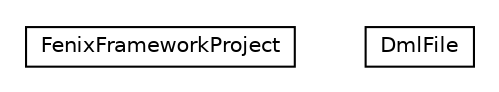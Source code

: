 #!/usr/local/bin/dot
#
# Class diagram 
# Generated by UMLGraph version 5.1 (http://www.umlgraph.org/)
#

digraph G {
	edge [fontname="Helvetica",fontsize=10,labelfontname="Helvetica",labelfontsize=10];
	node [fontname="Helvetica",fontsize=10,shape=plaintext];
	nodesep=0.25;
	ranksep=0.5;
	// pt.ist.fenixframework.project.FenixFrameworkProject
	c2195 [label=<<table title="pt.ist.fenixframework.project.FenixFrameworkProject" border="0" cellborder="1" cellspacing="0" cellpadding="2" port="p" href="./FenixFrameworkProject.html">
		<tr><td><table border="0" cellspacing="0" cellpadding="1">
<tr><td align="center" balign="center"> FenixFrameworkProject </td></tr>
		</table></td></tr>
		</table>>, fontname="Helvetica", fontcolor="black", fontsize=10.0];
	// pt.ist.fenixframework.project.DmlFile
	c2196 [label=<<table title="pt.ist.fenixframework.project.DmlFile" border="0" cellborder="1" cellspacing="0" cellpadding="2" port="p" href="./DmlFile.html">
		<tr><td><table border="0" cellspacing="0" cellpadding="1">
<tr><td align="center" balign="center"> DmlFile </td></tr>
		</table></td></tr>
		</table>>, fontname="Helvetica", fontcolor="black", fontsize=10.0];
}

